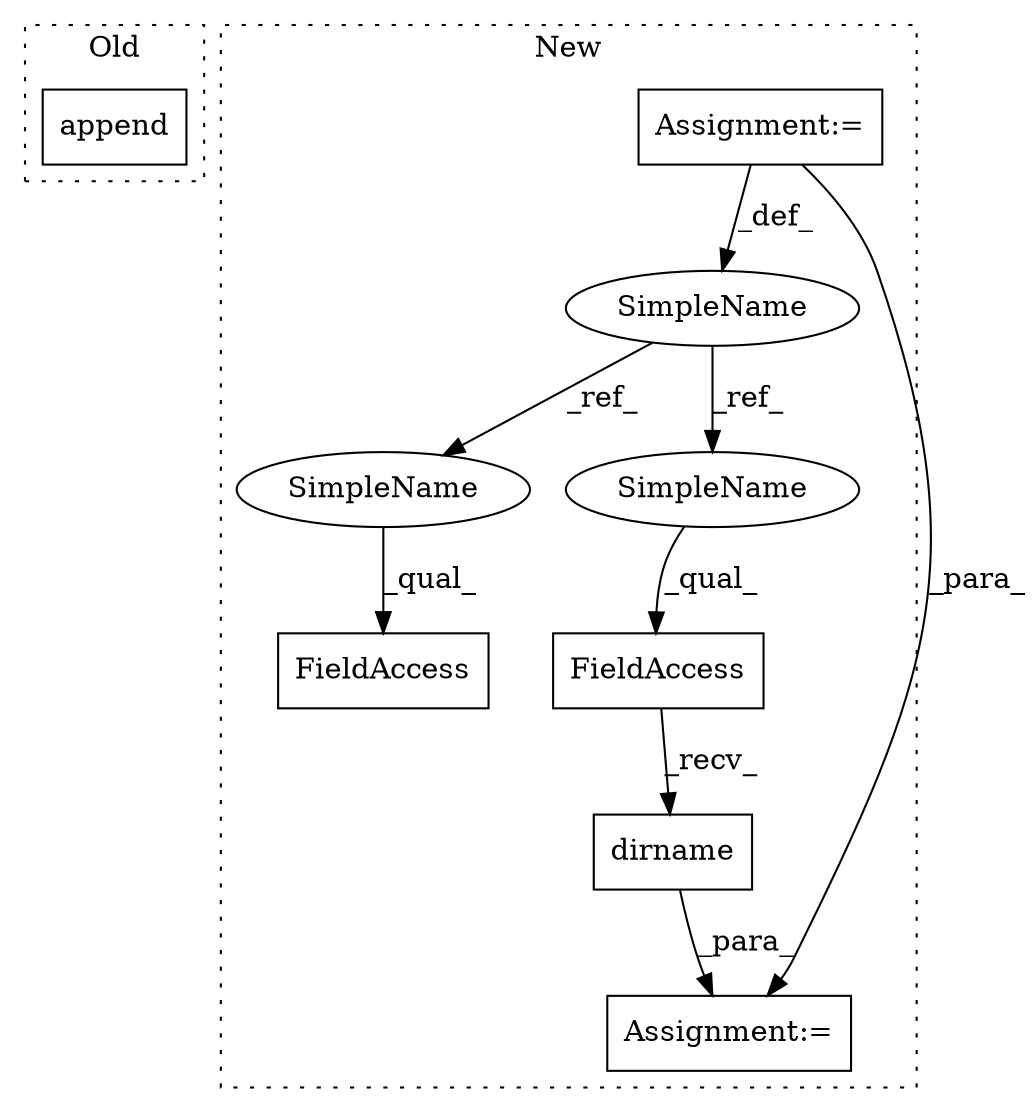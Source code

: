 digraph G {
subgraph cluster0 {
1 [label="append" a="32" s="740,788" l="16,2" shape="box"];
label = "Old";
style="dotted";
}
subgraph cluster1 {
2 [label="dirname" a="32" s="780,798" l="8,1" shape="box"];
3 [label="FieldAccess" a="22" s="772" l="7" shape="box"];
4 [label="SimpleName" a="42" s="360" l="2" shape="ellipse"];
5 [label="FieldAccess" a="22" s="834" l="7" shape="box"];
6 [label="Assignment:=" a="7" s="771" l="1" shape="box"];
7 [label="Assignment:=" a="7" s="360" l="2" shape="box"];
8 [label="SimpleName" a="42" s="834" l="2" shape="ellipse"];
9 [label="SimpleName" a="42" s="772" l="2" shape="ellipse"];
label = "New";
style="dotted";
}
2 -> 6 [label="_para_"];
3 -> 2 [label="_recv_"];
4 -> 8 [label="_ref_"];
4 -> 9 [label="_ref_"];
7 -> 6 [label="_para_"];
7 -> 4 [label="_def_"];
8 -> 5 [label="_qual_"];
9 -> 3 [label="_qual_"];
}